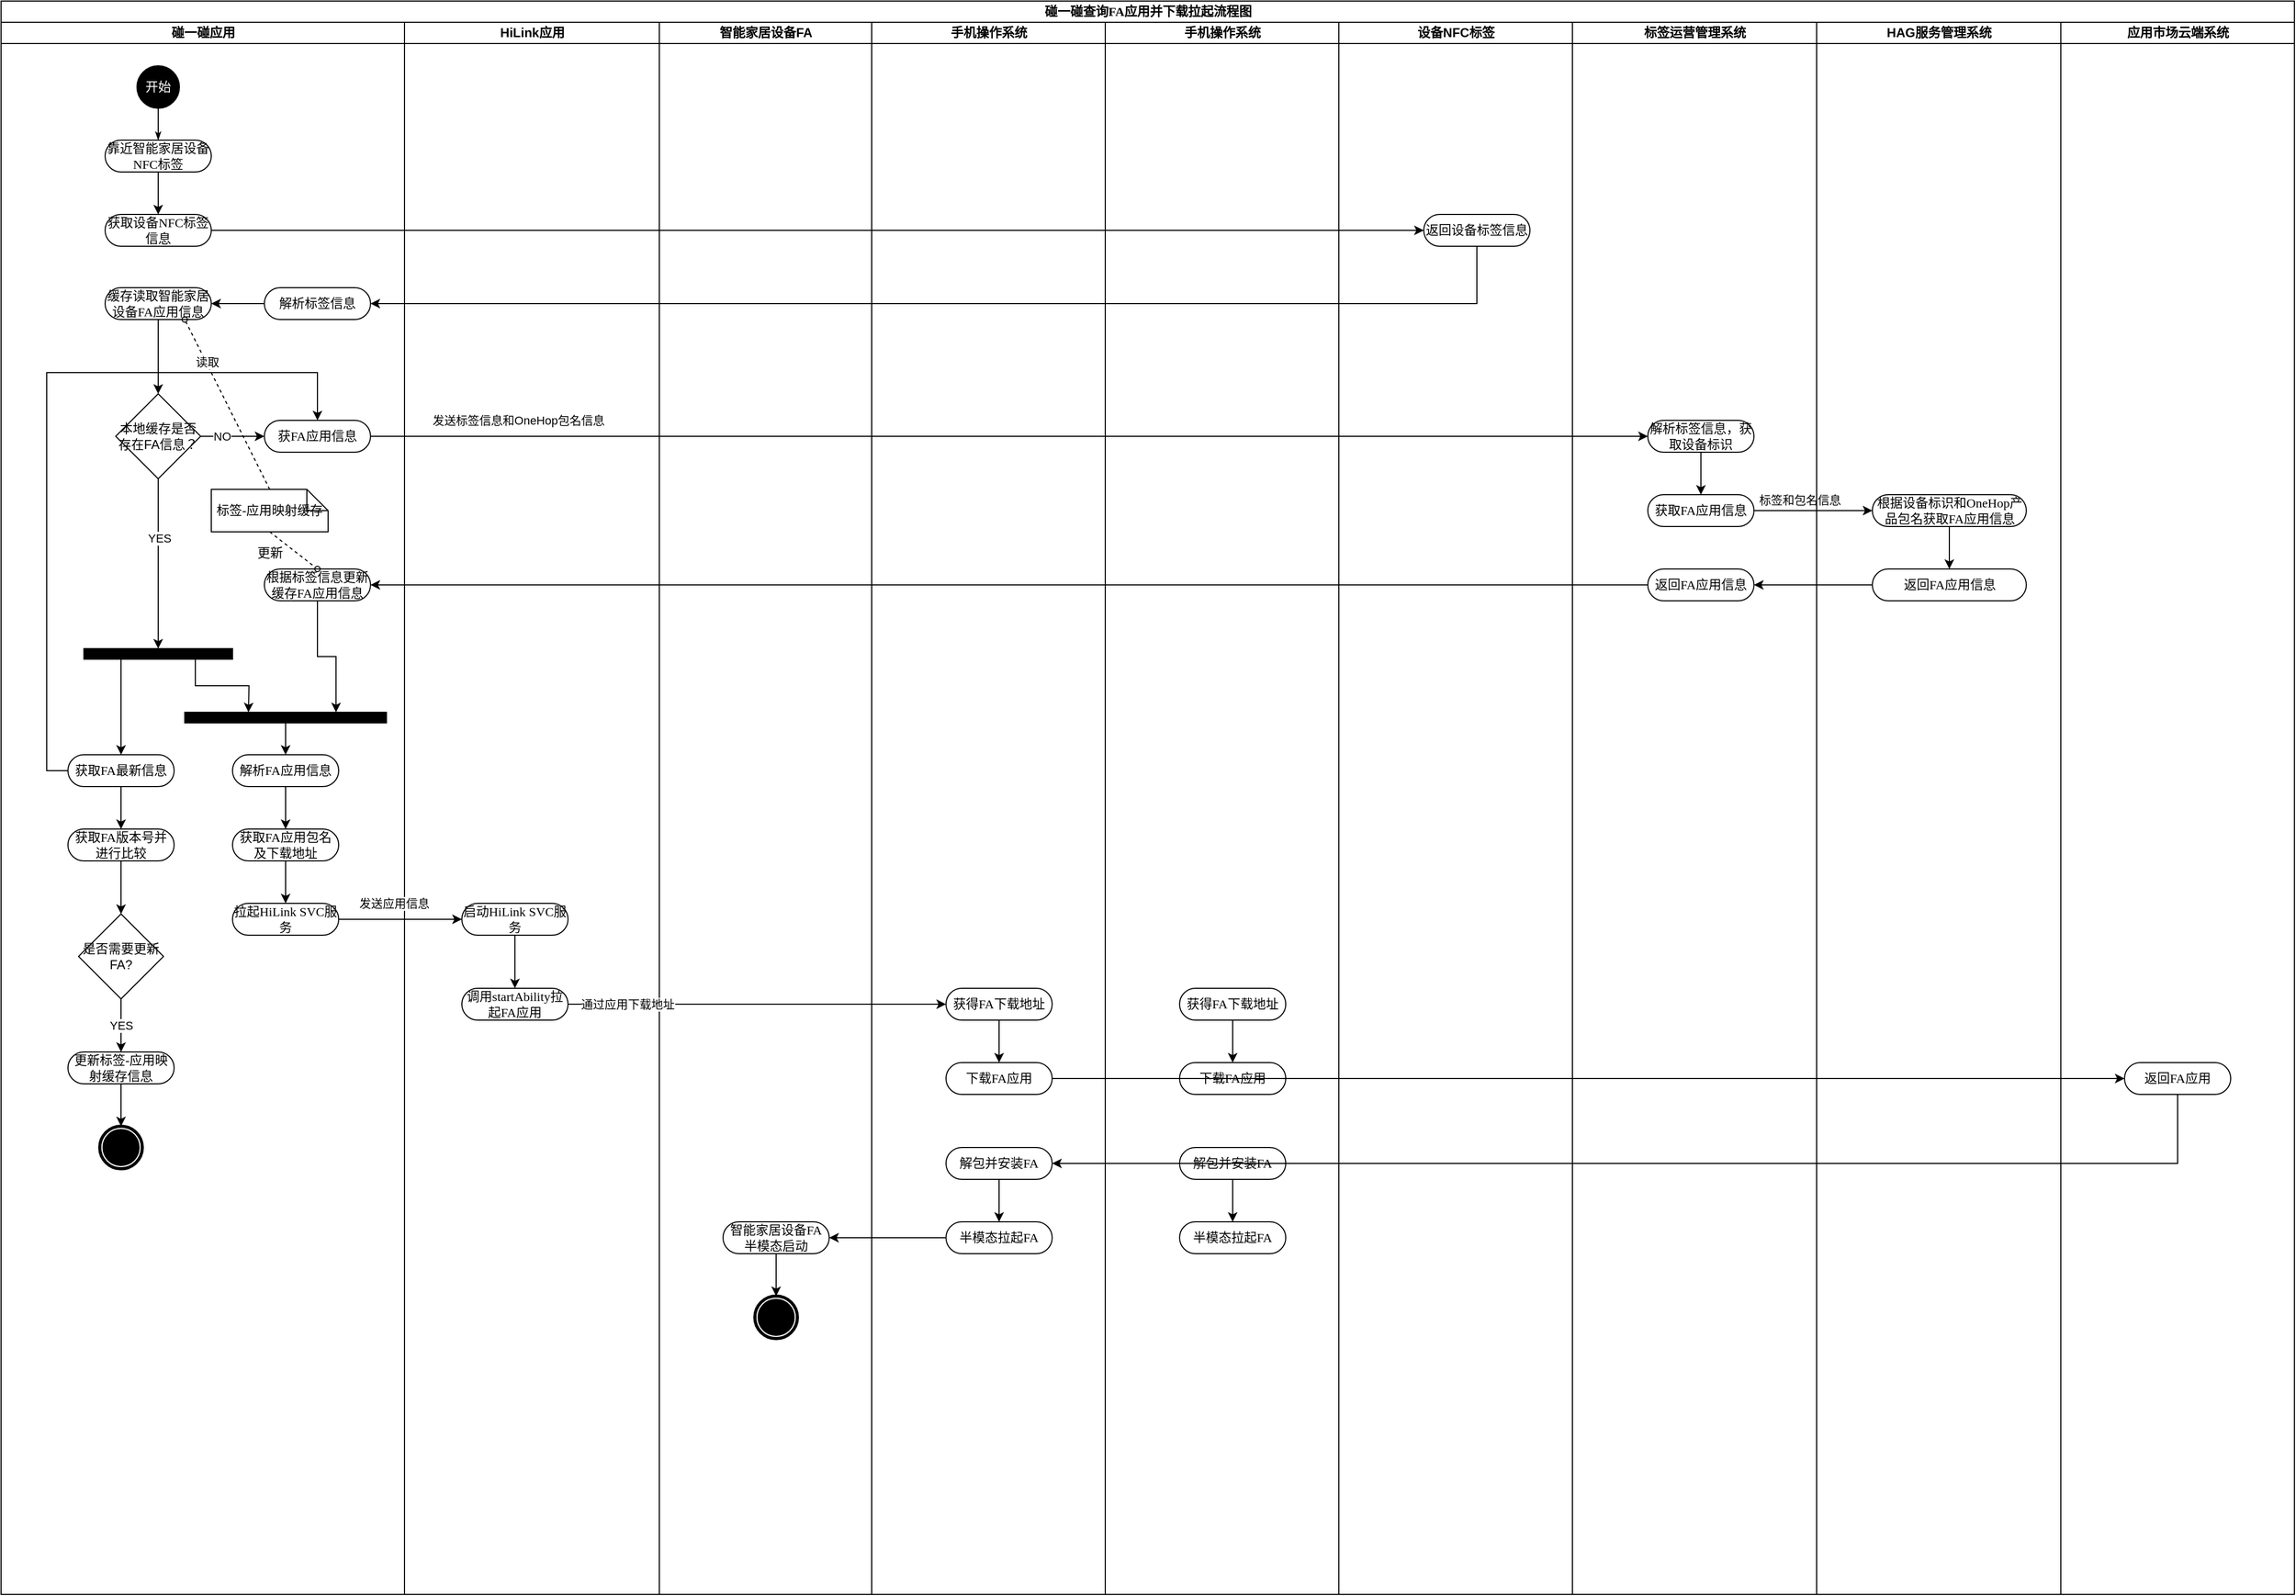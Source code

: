 <mxfile version="13.5.4" type="github">
  <diagram id="pclqiT0lYzakxI-YOr0z" name="Page-1">
    <mxGraphModel dx="2489" dy="794" grid="1" gridSize="10" guides="1" tooltips="1" connect="1" arrows="1" fold="1" page="1" pageScale="1" pageWidth="827" pageHeight="1169" math="0" shadow="0">
      <root>
        <mxCell id="0" />
        <mxCell id="1" parent="0" />
        <mxCell id="fMIKsQbXh_aVyUk7N6kA-77" style="edgeStyle=orthogonalEdgeStyle;rounded=0;orthogonalLoop=1;jettySize=auto;html=1;exitX=0.75;exitY=1;exitDx=0;exitDy=0;" edge="1" parent="1" source="fMIKsQbXh_aVyUk7N6kA-70">
          <mxGeometry relative="1" as="geometry">
            <mxPoint x="93" y="700" as="targetPoint" />
          </mxGeometry>
        </mxCell>
        <mxCell id="fMIKsQbXh_aVyUk7N6kA-2" value="碰一碰查询FA应用并下载拉起流程图" style="swimlane;html=1;childLayout=stackLayout;startSize=20;rounded=0;shadow=0;comic=0;labelBackgroundColor=none;strokeWidth=1;fontFamily=Verdana;fontSize=12;align=center;" vertex="1" parent="1">
          <mxGeometry x="-140" y="30" width="2160" height="1501" as="geometry" />
        </mxCell>
        <mxCell id="fMIKsQbXh_aVyUk7N6kA-3" value="碰一碰应用" style="swimlane;html=1;startSize=20;" vertex="1" parent="fMIKsQbXh_aVyUk7N6kA-2">
          <mxGeometry y="20" width="380" height="1481" as="geometry" />
        </mxCell>
        <mxCell id="fMIKsQbXh_aVyUk7N6kA-4" style="edgeStyle=orthogonalEdgeStyle;rounded=0;html=1;labelBackgroundColor=none;startArrow=none;startFill=0;startSize=5;endArrow=classicThin;endFill=1;endSize=5;jettySize=auto;orthogonalLoop=1;strokeWidth=1;fontFamily=Verdana;fontSize=12" edge="1" parent="fMIKsQbXh_aVyUk7N6kA-3" source="fMIKsQbXh_aVyUk7N6kA-6" target="fMIKsQbXh_aVyUk7N6kA-5">
          <mxGeometry relative="1" as="geometry" />
        </mxCell>
        <mxCell id="fMIKsQbXh_aVyUk7N6kA-34" style="edgeStyle=orthogonalEdgeStyle;rounded=0;orthogonalLoop=1;jettySize=auto;html=1;exitX=0.5;exitY=1;exitDx=0;exitDy=0;entryX=0.5;entryY=0;entryDx=0;entryDy=0;" edge="1" parent="fMIKsQbXh_aVyUk7N6kA-3" source="fMIKsQbXh_aVyUk7N6kA-5" target="fMIKsQbXh_aVyUk7N6kA-7">
          <mxGeometry relative="1" as="geometry" />
        </mxCell>
        <mxCell id="fMIKsQbXh_aVyUk7N6kA-81" style="edgeStyle=orthogonalEdgeStyle;rounded=0;orthogonalLoop=1;jettySize=auto;html=1;exitX=0;exitY=0.5;exitDx=0;exitDy=0;entryX=0.5;entryY=0;entryDx=0;entryDy=0;" edge="1" parent="fMIKsQbXh_aVyUk7N6kA-3" source="fMIKsQbXh_aVyUk7N6kA-78" target="fMIKsQbXh_aVyUk7N6kA-32">
          <mxGeometry relative="1" as="geometry">
            <Array as="points">
              <mxPoint x="43" y="705" />
              <mxPoint x="43" y="330" />
              <mxPoint x="298" y="330" />
            </Array>
          </mxGeometry>
        </mxCell>
        <mxCell id="fMIKsQbXh_aVyUk7N6kA-83" style="edgeStyle=orthogonalEdgeStyle;rounded=0;orthogonalLoop=1;jettySize=auto;html=1;exitX=0.5;exitY=1;exitDx=0;exitDy=0;entryX=0.5;entryY=0;entryDx=0;entryDy=0;" edge="1" parent="fMIKsQbXh_aVyUk7N6kA-3" source="fMIKsQbXh_aVyUk7N6kA-78" target="fMIKsQbXh_aVyUk7N6kA-82">
          <mxGeometry relative="1" as="geometry" />
        </mxCell>
        <mxCell id="fMIKsQbXh_aVyUk7N6kA-78" value="获取FA最新信息" style="rounded=1;whiteSpace=wrap;html=1;shadow=0;comic=0;labelBackgroundColor=none;strokeWidth=1;fontFamily=Verdana;fontSize=12;align=center;arcSize=50;" vertex="1" parent="fMIKsQbXh_aVyUk7N6kA-3">
          <mxGeometry x="63" y="690" width="100" height="30" as="geometry" />
        </mxCell>
        <mxCell id="fMIKsQbXh_aVyUk7N6kA-87" style="edgeStyle=orthogonalEdgeStyle;rounded=0;orthogonalLoop=1;jettySize=auto;html=1;exitX=0.5;exitY=1;exitDx=0;exitDy=0;entryX=0.5;entryY=0;entryDx=0;entryDy=0;" edge="1" parent="fMIKsQbXh_aVyUk7N6kA-3" source="fMIKsQbXh_aVyUk7N6kA-82" target="fMIKsQbXh_aVyUk7N6kA-85">
          <mxGeometry relative="1" as="geometry" />
        </mxCell>
        <mxCell id="fMIKsQbXh_aVyUk7N6kA-82" value="获取FA版本号并进行比较" style="rounded=1;whiteSpace=wrap;html=1;shadow=0;comic=0;labelBackgroundColor=none;strokeWidth=1;fontFamily=Verdana;fontSize=12;align=center;arcSize=50;" vertex="1" parent="fMIKsQbXh_aVyUk7N6kA-3">
          <mxGeometry x="63" y="760" width="100" height="30" as="geometry" />
        </mxCell>
        <mxCell id="fMIKsQbXh_aVyUk7N6kA-88" value="YES" style="edgeStyle=orthogonalEdgeStyle;rounded=0;orthogonalLoop=1;jettySize=auto;html=1;exitX=0.5;exitY=1;exitDx=0;exitDy=0;entryX=0.5;entryY=0;entryDx=0;entryDy=0;" edge="1" parent="fMIKsQbXh_aVyUk7N6kA-3" source="fMIKsQbXh_aVyUk7N6kA-85" target="fMIKsQbXh_aVyUk7N6kA-86">
          <mxGeometry relative="1" as="geometry" />
        </mxCell>
        <mxCell id="fMIKsQbXh_aVyUk7N6kA-85" value="是否需要更新FA?" style="rhombus;whiteSpace=wrap;html=1;" vertex="1" parent="fMIKsQbXh_aVyUk7N6kA-3">
          <mxGeometry x="73" y="840" width="80" height="80" as="geometry" />
        </mxCell>
        <mxCell id="fMIKsQbXh_aVyUk7N6kA-91" style="edgeStyle=orthogonalEdgeStyle;rounded=0;orthogonalLoop=1;jettySize=auto;html=1;exitX=0.5;exitY=1;exitDx=0;exitDy=0;entryX=0.5;entryY=0;entryDx=0;entryDy=0;" edge="1" parent="fMIKsQbXh_aVyUk7N6kA-3" source="fMIKsQbXh_aVyUk7N6kA-86" target="fMIKsQbXh_aVyUk7N6kA-90">
          <mxGeometry relative="1" as="geometry" />
        </mxCell>
        <mxCell id="fMIKsQbXh_aVyUk7N6kA-86" value="更新标签-应用映射缓存信息" style="rounded=1;whiteSpace=wrap;html=1;shadow=0;comic=0;labelBackgroundColor=none;strokeWidth=1;fontFamily=Verdana;fontSize=12;align=center;arcSize=50;" vertex="1" parent="fMIKsQbXh_aVyUk7N6kA-3">
          <mxGeometry x="63" y="970" width="100" height="30" as="geometry" />
        </mxCell>
        <mxCell id="fMIKsQbXh_aVyUk7N6kA-90" value="" style="shape=mxgraph.bpmn.shape;html=1;verticalLabelPosition=bottom;labelBackgroundColor=#ffffff;verticalAlign=top;perimeter=ellipsePerimeter;outline=end;symbol=terminate;rounded=0;shadow=0;comic=0;strokeWidth=1;fontFamily=Verdana;fontSize=12;align=center;" vertex="1" parent="fMIKsQbXh_aVyUk7N6kA-3">
          <mxGeometry x="93" y="1040" width="40" height="40" as="geometry" />
        </mxCell>
        <mxCell id="fMIKsQbXh_aVyUk7N6kA-5" value="靠近智能家居设备NFC标签" style="rounded=1;whiteSpace=wrap;html=1;shadow=0;comic=0;labelBackgroundColor=none;strokeWidth=1;fontFamily=Verdana;fontSize=12;align=center;arcSize=50;" vertex="1" parent="fMIKsQbXh_aVyUk7N6kA-3">
          <mxGeometry x="98" y="111" width="100" height="30" as="geometry" />
        </mxCell>
        <mxCell id="fMIKsQbXh_aVyUk7N6kA-6" value="&lt;font color=&quot;#ffffff&quot;&gt;开始&lt;/font&gt;" style="ellipse;whiteSpace=wrap;html=1;rounded=0;shadow=0;comic=0;labelBackgroundColor=none;strokeWidth=1;fillColor=#000000;fontFamily=Verdana;fontSize=12;align=center;" vertex="1" parent="fMIKsQbXh_aVyUk7N6kA-3">
          <mxGeometry x="128" y="41" width="40" height="40" as="geometry" />
        </mxCell>
        <mxCell id="fMIKsQbXh_aVyUk7N6kA-7" value="获取设备NFC标签信息" style="rounded=1;whiteSpace=wrap;html=1;shadow=0;comic=0;labelBackgroundColor=none;strokeWidth=1;fontFamily=Verdana;fontSize=12;align=center;arcSize=50;" vertex="1" parent="fMIKsQbXh_aVyUk7N6kA-3">
          <mxGeometry x="98" y="181" width="100" height="30" as="geometry" />
        </mxCell>
        <mxCell id="fMIKsQbXh_aVyUk7N6kA-66" style="edgeStyle=orthogonalEdgeStyle;rounded=0;orthogonalLoop=1;jettySize=auto;html=1;exitX=0.5;exitY=1;exitDx=0;exitDy=0;entryX=0.5;entryY=0;entryDx=0;entryDy=0;" edge="1" parent="fMIKsQbXh_aVyUk7N6kA-3" source="fMIKsQbXh_aVyUk7N6kA-9" target="fMIKsQbXh_aVyUk7N6kA-23">
          <mxGeometry relative="1" as="geometry" />
        </mxCell>
        <mxCell id="fMIKsQbXh_aVyUk7N6kA-9" value="缓存读取智能家居设备FA应用信息" style="rounded=1;whiteSpace=wrap;html=1;shadow=0;comic=0;labelBackgroundColor=none;strokeWidth=1;fontFamily=Verdana;fontSize=12;align=center;arcSize=50;" vertex="1" parent="fMIKsQbXh_aVyUk7N6kA-3">
          <mxGeometry x="98" y="250" width="100" height="30" as="geometry" />
        </mxCell>
        <mxCell id="fMIKsQbXh_aVyUk7N6kA-60" style="edgeStyle=orthogonalEdgeStyle;rounded=0;orthogonalLoop=1;jettySize=auto;html=1;exitX=0;exitY=0.5;exitDx=0;exitDy=0;entryX=1;entryY=0.5;entryDx=0;entryDy=0;" edge="1" parent="fMIKsQbXh_aVyUk7N6kA-3" source="fMIKsQbXh_aVyUk7N6kA-58" target="fMIKsQbXh_aVyUk7N6kA-9">
          <mxGeometry relative="1" as="geometry" />
        </mxCell>
        <mxCell id="fMIKsQbXh_aVyUk7N6kA-80" style="edgeStyle=orthogonalEdgeStyle;rounded=0;orthogonalLoop=1;jettySize=auto;html=1;exitX=0.25;exitY=1;exitDx=0;exitDy=0;entryX=0.5;entryY=0;entryDx=0;entryDy=0;" edge="1" parent="fMIKsQbXh_aVyUk7N6kA-3" source="fMIKsQbXh_aVyUk7N6kA-70" target="fMIKsQbXh_aVyUk7N6kA-78">
          <mxGeometry relative="1" as="geometry" />
        </mxCell>
        <mxCell id="fMIKsQbXh_aVyUk7N6kA-70" value="" style="whiteSpace=wrap;html=1;rounded=0;shadow=0;comic=0;labelBackgroundColor=none;strokeWidth=1;fillColor=#000000;fontFamily=Verdana;fontSize=12;align=center;rotation=0;" vertex="1" parent="fMIKsQbXh_aVyUk7N6kA-3">
          <mxGeometry x="78" y="590" width="140" height="10" as="geometry" />
        </mxCell>
        <mxCell id="fMIKsQbXh_aVyUk7N6kA-92" style="edgeStyle=orthogonalEdgeStyle;rounded=0;orthogonalLoop=1;jettySize=auto;html=1;exitX=0.5;exitY=1;exitDx=0;exitDy=0;entryX=0.5;entryY=0;entryDx=0;entryDy=0;" edge="1" parent="fMIKsQbXh_aVyUk7N6kA-3" source="fMIKsQbXh_aVyUk7N6kA-72" target="fMIKsQbXh_aVyUk7N6kA-73">
          <mxGeometry relative="1" as="geometry" />
        </mxCell>
        <mxCell id="fMIKsQbXh_aVyUk7N6kA-72" value="解析FA应用信息" style="rounded=1;whiteSpace=wrap;html=1;shadow=0;comic=0;labelBackgroundColor=none;strokeWidth=1;fontFamily=Verdana;fontSize=12;align=center;arcSize=50;" vertex="1" parent="fMIKsQbXh_aVyUk7N6kA-3">
          <mxGeometry x="218" y="690" width="100" height="30" as="geometry" />
        </mxCell>
        <mxCell id="fMIKsQbXh_aVyUk7N6kA-95" style="edgeStyle=orthogonalEdgeStyle;rounded=0;orthogonalLoop=1;jettySize=auto;html=1;exitX=0.5;exitY=1;exitDx=0;exitDy=0;entryX=0.5;entryY=0;entryDx=0;entryDy=0;" edge="1" parent="fMIKsQbXh_aVyUk7N6kA-3" source="fMIKsQbXh_aVyUk7N6kA-73" target="fMIKsQbXh_aVyUk7N6kA-93">
          <mxGeometry relative="1" as="geometry" />
        </mxCell>
        <mxCell id="fMIKsQbXh_aVyUk7N6kA-73" value="获取FA应用包名及下载地址" style="rounded=1;whiteSpace=wrap;html=1;shadow=0;comic=0;labelBackgroundColor=none;strokeWidth=1;fontFamily=Verdana;fontSize=12;align=center;arcSize=50;" vertex="1" parent="fMIKsQbXh_aVyUk7N6kA-3">
          <mxGeometry x="218" y="760" width="100" height="30" as="geometry" />
        </mxCell>
        <mxCell id="fMIKsQbXh_aVyUk7N6kA-93" value="拉起HiLink SVC服务" style="rounded=1;whiteSpace=wrap;html=1;shadow=0;comic=0;labelBackgroundColor=none;strokeWidth=1;fontFamily=Verdana;fontSize=12;align=center;arcSize=50;" vertex="1" parent="fMIKsQbXh_aVyUk7N6kA-3">
          <mxGeometry x="218" y="830" width="100" height="30" as="geometry" />
        </mxCell>
        <mxCell id="fMIKsQbXh_aVyUk7N6kA-58" value="解析标签信息" style="rounded=1;whiteSpace=wrap;html=1;shadow=0;comic=0;labelBackgroundColor=none;strokeWidth=1;fontFamily=Verdana;fontSize=12;align=center;arcSize=50;" vertex="1" parent="fMIKsQbXh_aVyUk7N6kA-3">
          <mxGeometry x="248" y="250" width="100" height="30" as="geometry" />
        </mxCell>
        <mxCell id="fMIKsQbXh_aVyUk7N6kA-33" value="NO" style="edgeStyle=orthogonalEdgeStyle;rounded=0;orthogonalLoop=1;jettySize=auto;html=1;exitX=1;exitY=0.5;exitDx=0;exitDy=0;" edge="1" parent="fMIKsQbXh_aVyUk7N6kA-3" source="fMIKsQbXh_aVyUk7N6kA-23" target="fMIKsQbXh_aVyUk7N6kA-32">
          <mxGeometry x="-0.333" relative="1" as="geometry">
            <Array as="points">
              <mxPoint x="208" y="390" />
              <mxPoint x="208" y="390" />
            </Array>
            <mxPoint as="offset" />
          </mxGeometry>
        </mxCell>
        <mxCell id="fMIKsQbXh_aVyUk7N6kA-68" style="edgeStyle=orthogonalEdgeStyle;rounded=0;orthogonalLoop=1;jettySize=auto;html=1;exitX=0.5;exitY=1;exitDx=0;exitDy=0;entryX=0.5;entryY=0;entryDx=0;entryDy=0;" edge="1" parent="fMIKsQbXh_aVyUk7N6kA-3" source="fMIKsQbXh_aVyUk7N6kA-23">
          <mxGeometry relative="1" as="geometry">
            <mxPoint x="148" y="590" as="targetPoint" />
          </mxGeometry>
        </mxCell>
        <mxCell id="fMIKsQbXh_aVyUk7N6kA-69" value="YES" style="edgeLabel;html=1;align=center;verticalAlign=middle;resizable=0;points=[];" vertex="1" connectable="0" parent="fMIKsQbXh_aVyUk7N6kA-68">
          <mxGeometry x="-0.3" y="1" relative="1" as="geometry">
            <mxPoint as="offset" />
          </mxGeometry>
        </mxCell>
        <mxCell id="fMIKsQbXh_aVyUk7N6kA-23" value="本地缓存是否存在FA信息？" style="rhombus;whiteSpace=wrap;html=1;" vertex="1" parent="fMIKsQbXh_aVyUk7N6kA-3">
          <mxGeometry x="108" y="350" width="80" height="80" as="geometry" />
        </mxCell>
        <mxCell id="fMIKsQbXh_aVyUk7N6kA-49" value="标签-应用映射缓存" style="shape=note;whiteSpace=wrap;html=1;rounded=0;shadow=0;comic=0;labelBackgroundColor=none;strokeWidth=1;fontFamily=Verdana;fontSize=12;align=center;size=20;" vertex="1" parent="fMIKsQbXh_aVyUk7N6kA-3">
          <mxGeometry x="198" y="440" width="110" height="40" as="geometry" />
        </mxCell>
        <mxCell id="fMIKsQbXh_aVyUk7N6kA-32" value="获FA应用信息" style="rounded=1;whiteSpace=wrap;html=1;shadow=0;comic=0;labelBackgroundColor=none;strokeWidth=1;fontFamily=Verdana;fontSize=12;align=center;arcSize=50;" vertex="1" parent="fMIKsQbXh_aVyUk7N6kA-3">
          <mxGeometry x="248" y="375" width="100" height="30" as="geometry" />
        </mxCell>
        <mxCell id="fMIKsQbXh_aVyUk7N6kA-48" value="根据标签信息更新缓存FA应用信息" style="rounded=1;whiteSpace=wrap;html=1;shadow=0;comic=0;labelBackgroundColor=none;strokeWidth=1;fontFamily=Verdana;fontSize=12;align=center;arcSize=50;" vertex="1" parent="fMIKsQbXh_aVyUk7N6kA-3">
          <mxGeometry x="248" y="515" width="100" height="30" as="geometry" />
        </mxCell>
        <mxCell id="fMIKsQbXh_aVyUk7N6kA-52" value="更新" style="edgeStyle=none;rounded=0;html=1;dashed=1;labelBackgroundColor=none;startArrow=none;startFill=0;startSize=5;endArrow=oval;endFill=0;endSize=5;jettySize=auto;orthogonalLoop=1;strokeWidth=1;fontFamily=Verdana;fontSize=12;exitX=0.5;exitY=1;exitDx=0;exitDy=0;exitPerimeter=0;entryX=0.5;entryY=0;entryDx=0;entryDy=0;" edge="1" parent="fMIKsQbXh_aVyUk7N6kA-3" source="fMIKsQbXh_aVyUk7N6kA-49" target="fMIKsQbXh_aVyUk7N6kA-48">
          <mxGeometry x="-0.569" y="-16" relative="1" as="geometry">
            <mxPoint x="253" y="450" as="sourcePoint" />
            <mxPoint x="178" y="419.788" as="targetPoint" />
            <mxPoint as="offset" />
          </mxGeometry>
        </mxCell>
        <mxCell id="fMIKsQbXh_aVyUk7N6kA-63" value="" style="edgeStyle=none;rounded=0;html=1;dashed=1;labelBackgroundColor=none;startArrow=none;startFill=0;startSize=5;endArrow=oval;endFill=0;endSize=5;jettySize=auto;orthogonalLoop=1;strokeWidth=1;fontFamily=Verdana;fontSize=12;entryX=0.75;entryY=1;entryDx=0;entryDy=0;exitX=0.5;exitY=0;exitDx=0;exitDy=0;exitPerimeter=0;" edge="1" parent="fMIKsQbXh_aVyUk7N6kA-3" source="fMIKsQbXh_aVyUk7N6kA-49" target="fMIKsQbXh_aVyUk7N6kA-9">
          <mxGeometry x="0.525" y="4" relative="1" as="geometry">
            <mxPoint x="258" y="510" as="sourcePoint" />
            <mxPoint x="318" y="595" as="targetPoint" />
            <mxPoint x="-1" as="offset" />
          </mxGeometry>
        </mxCell>
        <mxCell id="fMIKsQbXh_aVyUk7N6kA-67" value="读取" style="edgeLabel;html=1;align=center;verticalAlign=middle;resizable=0;points=[];" vertex="1" connectable="0" parent="fMIKsQbXh_aVyUk7N6kA-63">
          <mxGeometry x="0.505" y="-1" relative="1" as="geometry">
            <mxPoint as="offset" />
          </mxGeometry>
        </mxCell>
        <mxCell id="fMIKsQbXh_aVyUk7N6kA-89" style="edgeStyle=orthogonalEdgeStyle;rounded=0;orthogonalLoop=1;jettySize=auto;html=1;exitX=0.5;exitY=1;exitDx=0;exitDy=0;entryX=0.5;entryY=0;entryDx=0;entryDy=0;" edge="1" parent="fMIKsQbXh_aVyUk7N6kA-3" source="fMIKsQbXh_aVyUk7N6kA-74" target="fMIKsQbXh_aVyUk7N6kA-72">
          <mxGeometry relative="1" as="geometry" />
        </mxCell>
        <mxCell id="fMIKsQbXh_aVyUk7N6kA-74" value="" style="whiteSpace=wrap;html=1;rounded=0;shadow=0;comic=0;labelBackgroundColor=none;strokeWidth=1;fillColor=#000000;fontFamily=Verdana;fontSize=12;align=center;rotation=0;" vertex="1" parent="fMIKsQbXh_aVyUk7N6kA-3">
          <mxGeometry x="173" y="650" width="190" height="10" as="geometry" />
        </mxCell>
        <mxCell id="fMIKsQbXh_aVyUk7N6kA-75" style="edgeStyle=orthogonalEdgeStyle;rounded=0;orthogonalLoop=1;jettySize=auto;html=1;exitX=0.5;exitY=1;exitDx=0;exitDy=0;entryX=0.75;entryY=0;entryDx=0;entryDy=0;" edge="1" parent="fMIKsQbXh_aVyUk7N6kA-3" source="fMIKsQbXh_aVyUk7N6kA-48" target="fMIKsQbXh_aVyUk7N6kA-74">
          <mxGeometry relative="1" as="geometry">
            <mxPoint x="297" y="645" as="targetPoint" />
          </mxGeometry>
        </mxCell>
        <mxCell id="fMIKsQbXh_aVyUk7N6kA-10" value="HiLink应用" style="swimlane;html=1;startSize=20;" vertex="1" parent="fMIKsQbXh_aVyUk7N6kA-2">
          <mxGeometry x="380" y="20" width="240" height="1481" as="geometry" />
        </mxCell>
        <mxCell id="fMIKsQbXh_aVyUk7N6kA-99" style="edgeStyle=orthogonalEdgeStyle;rounded=0;orthogonalLoop=1;jettySize=auto;html=1;exitX=0.5;exitY=1;exitDx=0;exitDy=0;entryX=0.5;entryY=0;entryDx=0;entryDy=0;" edge="1" parent="fMIKsQbXh_aVyUk7N6kA-10" source="fMIKsQbXh_aVyUk7N6kA-94" target="fMIKsQbXh_aVyUk7N6kA-97">
          <mxGeometry relative="1" as="geometry" />
        </mxCell>
        <mxCell id="fMIKsQbXh_aVyUk7N6kA-94" value="启动HiLink SVC服务" style="rounded=1;whiteSpace=wrap;html=1;shadow=0;comic=0;labelBackgroundColor=none;strokeWidth=1;fontFamily=Verdana;fontSize=12;align=center;arcSize=50;" vertex="1" parent="fMIKsQbXh_aVyUk7N6kA-10">
          <mxGeometry x="54" y="830" width="100" height="30" as="geometry" />
        </mxCell>
        <mxCell id="fMIKsQbXh_aVyUk7N6kA-97" value="调用startAbility拉起FA应用" style="rounded=1;whiteSpace=wrap;html=1;shadow=0;comic=0;labelBackgroundColor=none;strokeWidth=1;fontFamily=Verdana;fontSize=12;align=center;arcSize=50;" vertex="1" parent="fMIKsQbXh_aVyUk7N6kA-10">
          <mxGeometry x="54" y="910" width="100" height="30" as="geometry" />
        </mxCell>
        <mxCell id="fMIKsQbXh_aVyUk7N6kA-11" value="智能家居设备FA" style="swimlane;html=1;startSize=20;" vertex="1" parent="fMIKsQbXh_aVyUk7N6kA-2">
          <mxGeometry x="620" y="20" width="200" height="1481" as="geometry" />
        </mxCell>
        <mxCell id="fMIKsQbXh_aVyUk7N6kA-114" style="edgeStyle=orthogonalEdgeStyle;rounded=0;orthogonalLoop=1;jettySize=auto;html=1;exitX=0.5;exitY=1;exitDx=0;exitDy=0;entryX=0.5;entryY=0;entryDx=0;entryDy=0;" edge="1" parent="fMIKsQbXh_aVyUk7N6kA-11" source="fMIKsQbXh_aVyUk7N6kA-111" target="fMIKsQbXh_aVyUk7N6kA-113">
          <mxGeometry relative="1" as="geometry" />
        </mxCell>
        <mxCell id="fMIKsQbXh_aVyUk7N6kA-111" value="智能家居设备FA半模态启动" style="rounded=1;whiteSpace=wrap;html=1;shadow=0;comic=0;labelBackgroundColor=none;strokeWidth=1;fontFamily=Verdana;fontSize=12;align=center;arcSize=50;" vertex="1" parent="fMIKsQbXh_aVyUk7N6kA-11">
          <mxGeometry x="60" y="1130" width="100" height="30" as="geometry" />
        </mxCell>
        <mxCell id="fMIKsQbXh_aVyUk7N6kA-113" value="" style="shape=mxgraph.bpmn.shape;html=1;verticalLabelPosition=bottom;labelBackgroundColor=#ffffff;verticalAlign=top;perimeter=ellipsePerimeter;outline=end;symbol=terminate;rounded=0;shadow=0;comic=0;strokeWidth=1;fontFamily=Verdana;fontSize=12;align=center;" vertex="1" parent="fMIKsQbXh_aVyUk7N6kA-11">
          <mxGeometry x="90" y="1200" width="40" height="40" as="geometry" />
        </mxCell>
        <mxCell id="fMIKsQbXh_aVyUk7N6kA-96" value="发送应用信息" style="edgeStyle=orthogonalEdgeStyle;rounded=0;orthogonalLoop=1;jettySize=auto;html=1;exitX=1;exitY=0.5;exitDx=0;exitDy=0;entryX=0;entryY=0.5;entryDx=0;entryDy=0;" edge="1" parent="fMIKsQbXh_aVyUk7N6kA-2" source="fMIKsQbXh_aVyUk7N6kA-93" target="fMIKsQbXh_aVyUk7N6kA-94">
          <mxGeometry x="-0.103" y="15" relative="1" as="geometry">
            <mxPoint as="offset" />
          </mxGeometry>
        </mxCell>
        <mxCell id="fMIKsQbXh_aVyUk7N6kA-98" value="手机操作系统" style="swimlane;html=1;startSize=20;" vertex="1" parent="fMIKsQbXh_aVyUk7N6kA-2">
          <mxGeometry x="820" y="20" width="220" height="1481" as="geometry" />
        </mxCell>
        <mxCell id="fMIKsQbXh_aVyUk7N6kA-104" style="edgeStyle=orthogonalEdgeStyle;rounded=0;orthogonalLoop=1;jettySize=auto;html=1;exitX=0.5;exitY=1;exitDx=0;exitDy=0;" edge="1" parent="fMIKsQbXh_aVyUk7N6kA-98" source="fMIKsQbXh_aVyUk7N6kA-100" target="fMIKsQbXh_aVyUk7N6kA-103">
          <mxGeometry relative="1" as="geometry" />
        </mxCell>
        <mxCell id="fMIKsQbXh_aVyUk7N6kA-100" value="获得FA下载地址" style="rounded=1;whiteSpace=wrap;html=1;shadow=0;comic=0;labelBackgroundColor=none;strokeWidth=1;fontFamily=Verdana;fontSize=12;align=center;arcSize=50;" vertex="1" parent="fMIKsQbXh_aVyUk7N6kA-98">
          <mxGeometry x="70" y="910" width="100" height="30" as="geometry" />
        </mxCell>
        <mxCell id="fMIKsQbXh_aVyUk7N6kA-103" value="下载FA应用" style="rounded=1;whiteSpace=wrap;html=1;shadow=0;comic=0;labelBackgroundColor=none;strokeWidth=1;fontFamily=Verdana;fontSize=12;align=center;arcSize=50;" vertex="1" parent="fMIKsQbXh_aVyUk7N6kA-98">
          <mxGeometry x="70" y="980" width="100" height="30" as="geometry" />
        </mxCell>
        <mxCell id="fMIKsQbXh_aVyUk7N6kA-110" style="edgeStyle=orthogonalEdgeStyle;rounded=0;orthogonalLoop=1;jettySize=auto;html=1;exitX=0.5;exitY=1;exitDx=0;exitDy=0;entryX=0.5;entryY=0;entryDx=0;entryDy=0;" edge="1" parent="fMIKsQbXh_aVyUk7N6kA-98" source="fMIKsQbXh_aVyUk7N6kA-106" target="fMIKsQbXh_aVyUk7N6kA-109">
          <mxGeometry relative="1" as="geometry" />
        </mxCell>
        <mxCell id="fMIKsQbXh_aVyUk7N6kA-106" value="解包并安装FA" style="rounded=1;whiteSpace=wrap;html=1;shadow=0;comic=0;labelBackgroundColor=none;strokeWidth=1;fontFamily=Verdana;fontSize=12;align=center;arcSize=50;" vertex="1" parent="fMIKsQbXh_aVyUk7N6kA-98">
          <mxGeometry x="70" y="1060" width="100" height="30" as="geometry" />
        </mxCell>
        <mxCell id="fMIKsQbXh_aVyUk7N6kA-109" value="半模态拉起FA" style="rounded=1;whiteSpace=wrap;html=1;shadow=0;comic=0;labelBackgroundColor=none;strokeWidth=1;fontFamily=Verdana;fontSize=12;align=center;arcSize=50;" vertex="1" parent="fMIKsQbXh_aVyUk7N6kA-98">
          <mxGeometry x="70" y="1130" width="100" height="30" as="geometry" />
        </mxCell>
        <mxCell id="fMIKsQbXh_aVyUk7N6kA-115" value="手机操作系统" style="swimlane;html=1;startSize=20;" vertex="1" parent="fMIKsQbXh_aVyUk7N6kA-2">
          <mxGeometry x="1040" y="20" width="220" height="1481" as="geometry" />
        </mxCell>
        <mxCell id="fMIKsQbXh_aVyUk7N6kA-116" style="edgeStyle=orthogonalEdgeStyle;rounded=0;orthogonalLoop=1;jettySize=auto;html=1;exitX=0.5;exitY=1;exitDx=0;exitDy=0;" edge="1" parent="fMIKsQbXh_aVyUk7N6kA-115" source="fMIKsQbXh_aVyUk7N6kA-117" target="fMIKsQbXh_aVyUk7N6kA-118">
          <mxGeometry relative="1" as="geometry" />
        </mxCell>
        <mxCell id="fMIKsQbXh_aVyUk7N6kA-117" value="获得FA下载地址" style="rounded=1;whiteSpace=wrap;html=1;shadow=0;comic=0;labelBackgroundColor=none;strokeWidth=1;fontFamily=Verdana;fontSize=12;align=center;arcSize=50;" vertex="1" parent="fMIKsQbXh_aVyUk7N6kA-115">
          <mxGeometry x="70" y="910" width="100" height="30" as="geometry" />
        </mxCell>
        <mxCell id="fMIKsQbXh_aVyUk7N6kA-118" value="下载FA应用" style="rounded=1;whiteSpace=wrap;html=1;shadow=0;comic=0;labelBackgroundColor=none;strokeWidth=1;fontFamily=Verdana;fontSize=12;align=center;arcSize=50;" vertex="1" parent="fMIKsQbXh_aVyUk7N6kA-115">
          <mxGeometry x="70" y="980" width="100" height="30" as="geometry" />
        </mxCell>
        <mxCell id="fMIKsQbXh_aVyUk7N6kA-119" style="edgeStyle=orthogonalEdgeStyle;rounded=0;orthogonalLoop=1;jettySize=auto;html=1;exitX=0.5;exitY=1;exitDx=0;exitDy=0;entryX=0.5;entryY=0;entryDx=0;entryDy=0;" edge="1" parent="fMIKsQbXh_aVyUk7N6kA-115" source="fMIKsQbXh_aVyUk7N6kA-120" target="fMIKsQbXh_aVyUk7N6kA-121">
          <mxGeometry relative="1" as="geometry" />
        </mxCell>
        <mxCell id="fMIKsQbXh_aVyUk7N6kA-120" value="解包并安装FA" style="rounded=1;whiteSpace=wrap;html=1;shadow=0;comic=0;labelBackgroundColor=none;strokeWidth=1;fontFamily=Verdana;fontSize=12;align=center;arcSize=50;" vertex="1" parent="fMIKsQbXh_aVyUk7N6kA-115">
          <mxGeometry x="70" y="1060" width="100" height="30" as="geometry" />
        </mxCell>
        <mxCell id="fMIKsQbXh_aVyUk7N6kA-121" value="半模态拉起FA" style="rounded=1;whiteSpace=wrap;html=1;shadow=0;comic=0;labelBackgroundColor=none;strokeWidth=1;fontFamily=Verdana;fontSize=12;align=center;arcSize=50;" vertex="1" parent="fMIKsQbXh_aVyUk7N6kA-115">
          <mxGeometry x="70" y="1130" width="100" height="30" as="geometry" />
        </mxCell>
        <mxCell id="fMIKsQbXh_aVyUk7N6kA-12" value="设备NFC标签" style="swimlane;html=1;startSize=20;" vertex="1" parent="fMIKsQbXh_aVyUk7N6kA-2">
          <mxGeometry x="1260" y="20" width="220" height="1481" as="geometry" />
        </mxCell>
        <mxCell id="fMIKsQbXh_aVyUk7N6kA-13" value="返回设备标签信息" style="rounded=1;whiteSpace=wrap;html=1;shadow=0;comic=0;labelBackgroundColor=none;strokeWidth=1;fontFamily=Verdana;fontSize=12;align=center;arcSize=50;" vertex="1" parent="fMIKsQbXh_aVyUk7N6kA-12">
          <mxGeometry x="80" y="181" width="100" height="30" as="geometry" />
        </mxCell>
        <mxCell id="fMIKsQbXh_aVyUk7N6kA-14" value="标签运营管理系统" style="swimlane;html=1;startSize=20;" vertex="1" parent="fMIKsQbXh_aVyUk7N6kA-2">
          <mxGeometry x="1480" y="20" width="230" height="1481" as="geometry" />
        </mxCell>
        <mxCell id="fMIKsQbXh_aVyUk7N6kA-42" style="edgeStyle=orthogonalEdgeStyle;rounded=0;orthogonalLoop=1;jettySize=auto;html=1;exitX=0.5;exitY=1;exitDx=0;exitDy=0;entryX=0.5;entryY=0;entryDx=0;entryDy=0;" edge="1" parent="fMIKsQbXh_aVyUk7N6kA-14" source="fMIKsQbXh_aVyUk7N6kA-15" target="fMIKsQbXh_aVyUk7N6kA-16">
          <mxGeometry relative="1" as="geometry" />
        </mxCell>
        <mxCell id="fMIKsQbXh_aVyUk7N6kA-15" value="解析标签信息，获取设备标识" style="rounded=1;whiteSpace=wrap;html=1;shadow=0;comic=0;labelBackgroundColor=none;strokeWidth=1;fontFamily=Verdana;fontSize=12;align=center;arcSize=50;" vertex="1" parent="fMIKsQbXh_aVyUk7N6kA-14">
          <mxGeometry x="71" y="375" width="100" height="30" as="geometry" />
        </mxCell>
        <mxCell id="fMIKsQbXh_aVyUk7N6kA-16" value="获取FA应用信息" style="rounded=1;whiteSpace=wrap;html=1;shadow=0;comic=0;labelBackgroundColor=none;strokeWidth=1;fontFamily=Verdana;fontSize=12;align=center;arcSize=50;" vertex="1" parent="fMIKsQbXh_aVyUk7N6kA-14">
          <mxGeometry x="71" y="445" width="100" height="30" as="geometry" />
        </mxCell>
        <mxCell id="fMIKsQbXh_aVyUk7N6kA-17" value="返回FA应用信息" style="rounded=1;whiteSpace=wrap;html=1;shadow=0;comic=0;labelBackgroundColor=none;strokeWidth=1;fontFamily=Verdana;fontSize=12;align=center;arcSize=50;" vertex="1" parent="fMIKsQbXh_aVyUk7N6kA-14">
          <mxGeometry x="71" y="515" width="100" height="30" as="geometry" />
        </mxCell>
        <mxCell id="fMIKsQbXh_aVyUk7N6kA-59" style="edgeStyle=orthogonalEdgeStyle;rounded=0;orthogonalLoop=1;jettySize=auto;html=1;exitX=0.5;exitY=1;exitDx=0;exitDy=0;entryX=1;entryY=0.5;entryDx=0;entryDy=0;" edge="1" parent="fMIKsQbXh_aVyUk7N6kA-2" source="fMIKsQbXh_aVyUk7N6kA-13" target="fMIKsQbXh_aVyUk7N6kA-58">
          <mxGeometry relative="1" as="geometry" />
        </mxCell>
        <mxCell id="fMIKsQbXh_aVyUk7N6kA-35" style="edgeStyle=orthogonalEdgeStyle;rounded=0;orthogonalLoop=1;jettySize=auto;html=1;exitX=1;exitY=0.5;exitDx=0;exitDy=0;" edge="1" parent="fMIKsQbXh_aVyUk7N6kA-2" source="fMIKsQbXh_aVyUk7N6kA-7" target="fMIKsQbXh_aVyUk7N6kA-13">
          <mxGeometry relative="1" as="geometry" />
        </mxCell>
        <mxCell id="fMIKsQbXh_aVyUk7N6kA-40" style="edgeStyle=orthogonalEdgeStyle;rounded=0;orthogonalLoop=1;jettySize=auto;html=1;exitX=1;exitY=0.5;exitDx=0;exitDy=0;" edge="1" parent="fMIKsQbXh_aVyUk7N6kA-2" source="fMIKsQbXh_aVyUk7N6kA-32" target="fMIKsQbXh_aVyUk7N6kA-15">
          <mxGeometry relative="1" as="geometry" />
        </mxCell>
        <mxCell id="fMIKsQbXh_aVyUk7N6kA-46" value="发送标签信息和OneHop包名信息" style="edgeLabel;html=1;align=center;verticalAlign=middle;resizable=0;points=[];" vertex="1" connectable="0" parent="fMIKsQbXh_aVyUk7N6kA-40">
          <mxGeometry x="-0.796" y="-1" relative="1" as="geometry">
            <mxPoint x="16" y="-16" as="offset" />
          </mxGeometry>
        </mxCell>
        <mxCell id="fMIKsQbXh_aVyUk7N6kA-53" style="edgeStyle=orthogonalEdgeStyle;rounded=0;orthogonalLoop=1;jettySize=auto;html=1;exitX=0;exitY=0.5;exitDx=0;exitDy=0;entryX=1;entryY=0.5;entryDx=0;entryDy=0;" edge="1" parent="fMIKsQbXh_aVyUk7N6kA-2" source="fMIKsQbXh_aVyUk7N6kA-17" target="fMIKsQbXh_aVyUk7N6kA-48">
          <mxGeometry relative="1" as="geometry" />
        </mxCell>
        <mxCell id="fMIKsQbXh_aVyUk7N6kA-45" style="edgeStyle=orthogonalEdgeStyle;rounded=0;orthogonalLoop=1;jettySize=auto;html=1;exitX=0;exitY=0.5;exitDx=0;exitDy=0;entryX=1;entryY=0.5;entryDx=0;entryDy=0;" edge="1" parent="fMIKsQbXh_aVyUk7N6kA-2" source="fMIKsQbXh_aVyUk7N6kA-20" target="fMIKsQbXh_aVyUk7N6kA-17">
          <mxGeometry relative="1" as="geometry" />
        </mxCell>
        <mxCell id="fMIKsQbXh_aVyUk7N6kA-43" style="edgeStyle=orthogonalEdgeStyle;rounded=0;orthogonalLoop=1;jettySize=auto;html=1;exitX=1;exitY=0.5;exitDx=0;exitDy=0;" edge="1" parent="fMIKsQbXh_aVyUk7N6kA-2" source="fMIKsQbXh_aVyUk7N6kA-16" target="fMIKsQbXh_aVyUk7N6kA-19">
          <mxGeometry relative="1" as="geometry" />
        </mxCell>
        <mxCell id="fMIKsQbXh_aVyUk7N6kA-56" value="标签和包名信息" style="edgeLabel;html=1;align=center;verticalAlign=middle;resizable=0;points=[];" vertex="1" connectable="0" parent="fMIKsQbXh_aVyUk7N6kA-43">
          <mxGeometry x="-0.346" y="-3" relative="1" as="geometry">
            <mxPoint x="6" y="-13" as="offset" />
          </mxGeometry>
        </mxCell>
        <mxCell id="fMIKsQbXh_aVyUk7N6kA-18" value="HAG服务管理系统" style="swimlane;html=1;startSize=20;" vertex="1" parent="fMIKsQbXh_aVyUk7N6kA-2">
          <mxGeometry x="1710" y="20" width="230" height="1481" as="geometry" />
        </mxCell>
        <mxCell id="fMIKsQbXh_aVyUk7N6kA-44" style="edgeStyle=orthogonalEdgeStyle;rounded=0;orthogonalLoop=1;jettySize=auto;html=1;exitX=0.5;exitY=1;exitDx=0;exitDy=0;entryX=0.5;entryY=0;entryDx=0;entryDy=0;" edge="1" parent="fMIKsQbXh_aVyUk7N6kA-18" source="fMIKsQbXh_aVyUk7N6kA-19" target="fMIKsQbXh_aVyUk7N6kA-20">
          <mxGeometry relative="1" as="geometry" />
        </mxCell>
        <mxCell id="fMIKsQbXh_aVyUk7N6kA-20" value="返回FA应用信息" style="rounded=1;whiteSpace=wrap;html=1;shadow=0;comic=0;labelBackgroundColor=none;strokeWidth=1;fontFamily=Verdana;fontSize=12;align=center;arcSize=50;" vertex="1" parent="fMIKsQbXh_aVyUk7N6kA-18">
          <mxGeometry x="52.5" y="515" width="145" height="30" as="geometry" />
        </mxCell>
        <mxCell id="fMIKsQbXh_aVyUk7N6kA-19" value="根据设备标识和OneHop产品包名获取FA应用信息" style="rounded=1;whiteSpace=wrap;html=1;shadow=0;comic=0;labelBackgroundColor=none;strokeWidth=1;fontFamily=Verdana;fontSize=12;align=center;arcSize=50;" vertex="1" parent="fMIKsQbXh_aVyUk7N6kA-18">
          <mxGeometry x="52.5" y="445" width="145" height="30" as="geometry" />
        </mxCell>
        <mxCell id="fMIKsQbXh_aVyUk7N6kA-21" value="应用市场云端系统" style="swimlane;html=1;startSize=20;" vertex="1" parent="fMIKsQbXh_aVyUk7N6kA-2">
          <mxGeometry x="1940" y="20" width="220" height="1481" as="geometry" />
        </mxCell>
        <mxCell id="fMIKsQbXh_aVyUk7N6kA-105" value="返回FA应用" style="rounded=1;whiteSpace=wrap;html=1;shadow=0;comic=0;labelBackgroundColor=none;strokeWidth=1;fontFamily=Verdana;fontSize=12;align=center;arcSize=50;" vertex="1" parent="fMIKsQbXh_aVyUk7N6kA-21">
          <mxGeometry x="60" y="980" width="100" height="30" as="geometry" />
        </mxCell>
        <mxCell id="fMIKsQbXh_aVyUk7N6kA-101" style="edgeStyle=orthogonalEdgeStyle;rounded=0;orthogonalLoop=1;jettySize=auto;html=1;exitX=1;exitY=0.5;exitDx=0;exitDy=0;entryX=0;entryY=0.5;entryDx=0;entryDy=0;" edge="1" parent="fMIKsQbXh_aVyUk7N6kA-2" source="fMIKsQbXh_aVyUk7N6kA-97" target="fMIKsQbXh_aVyUk7N6kA-100">
          <mxGeometry relative="1" as="geometry" />
        </mxCell>
        <mxCell id="fMIKsQbXh_aVyUk7N6kA-102" value="通过应用下载地址" style="edgeLabel;html=1;align=center;verticalAlign=middle;resizable=0;points=[];" vertex="1" connectable="0" parent="fMIKsQbXh_aVyUk7N6kA-101">
          <mxGeometry x="-0.742" relative="1" as="geometry">
            <mxPoint x="10" as="offset" />
          </mxGeometry>
        </mxCell>
        <mxCell id="fMIKsQbXh_aVyUk7N6kA-107" style="edgeStyle=orthogonalEdgeStyle;rounded=0;orthogonalLoop=1;jettySize=auto;html=1;exitX=1;exitY=0.5;exitDx=0;exitDy=0;entryX=0;entryY=0.5;entryDx=0;entryDy=0;" edge="1" parent="fMIKsQbXh_aVyUk7N6kA-2" source="fMIKsQbXh_aVyUk7N6kA-103" target="fMIKsQbXh_aVyUk7N6kA-105">
          <mxGeometry relative="1" as="geometry" />
        </mxCell>
        <mxCell id="fMIKsQbXh_aVyUk7N6kA-108" style="edgeStyle=orthogonalEdgeStyle;rounded=0;orthogonalLoop=1;jettySize=auto;html=1;exitX=0.5;exitY=1;exitDx=0;exitDy=0;entryX=1;entryY=0.5;entryDx=0;entryDy=0;" edge="1" parent="fMIKsQbXh_aVyUk7N6kA-2" source="fMIKsQbXh_aVyUk7N6kA-105" target="fMIKsQbXh_aVyUk7N6kA-106">
          <mxGeometry relative="1" as="geometry" />
        </mxCell>
        <mxCell id="fMIKsQbXh_aVyUk7N6kA-112" style="edgeStyle=orthogonalEdgeStyle;rounded=0;orthogonalLoop=1;jettySize=auto;html=1;exitX=0;exitY=0.5;exitDx=0;exitDy=0;" edge="1" parent="fMIKsQbXh_aVyUk7N6kA-2" source="fMIKsQbXh_aVyUk7N6kA-109" target="fMIKsQbXh_aVyUk7N6kA-111">
          <mxGeometry relative="1" as="geometry" />
        </mxCell>
      </root>
    </mxGraphModel>
  </diagram>
</mxfile>
